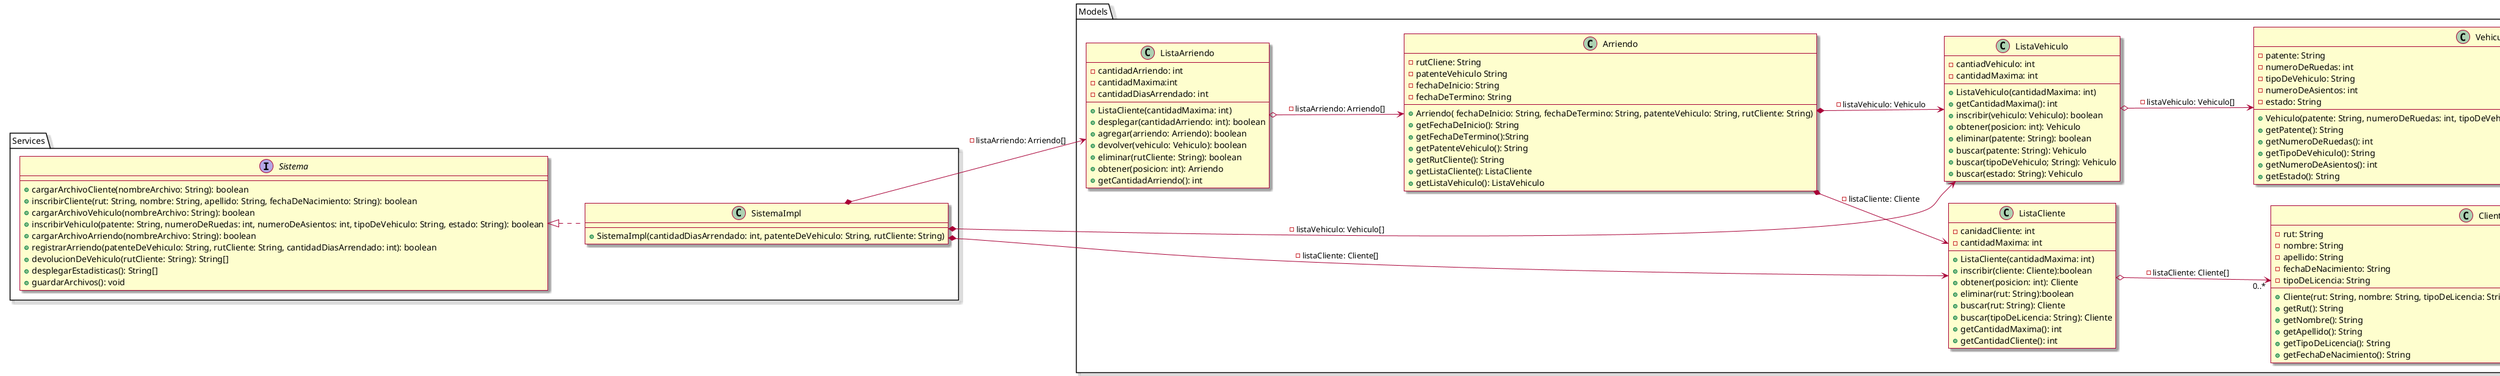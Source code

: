 @startuml
skin rose
!pragma useIntermediatePackages false
left to right direction

package Models {
    class Arriendo{
        -rutCliene: String
        -patenteVehiculo String
        -fechaDeInicio: String
        -fechaDeTermino: String
        +Arriendo( fechaDeInicio: String, fechaDeTermino: String, patenteVehiculo: String, rutCliente: String)
        +getFechaDeInicio(): String
        +getFechaDeTermino():String
        +getPatenteVehiculo(): String
        +getRutCliente(): String
        +getListaCliente(): ListaCliente
        +getListaVehiculo(): ListaVehiculo

    }

    class ListaArriendo{
        -cantidadArriendo: int
        -cantidadMaxima:int
        -cantidadDiasArrendado: int
        +ListaCliente(cantidadMaxima: int)
        +desplegar(cantidadArriendo: int): boolean
        +agregar(arriendo: Arriendo): boolean
        +devolver(vehiculo: Vehiculo): boolean
        +eliminar(rutCliente: String): boolean
        +obtener(posicion: int): Arriendo
        +getCantidadArriendo(): int

    }

    class Cliente {
        -rut: String
        -nombre: String
        -apellido: String
        -fechaDeNacimiento: String
        -tipoDeLicencia: String
        +Cliente(rut: String, nombre: String, tipoDeLicencia: String, fechaDeNacimiento: String, apellido: String)
        +getRut(): String
        +getNombre(): String
        +getApellido(): String
        +getTipoDeLicencia(): String
        +getFechaDeNacimiento(): String

    }

    class ListaCliente{
        -canidadCliente: int
        -cantidadMaxima: int
        +ListaCliente(cantidadMaxima: int)
        +inscribir(cliente: Cliente):boolean
        +obtener(posicion: int): Cliente
        +eliminar(rut: String):boolean
        +buscar(rut: String): Cliente
        +buscar(tipoDeLicencia: String): Cliente
        +getCantidadMaxima(): int
        +getCantidadCliente(): int
    }

    class Vehiculo{
        -patente: String
        -numeroDeRuedas: int
        -tipoDeVehiculo: String
        -numeroDeAsientos: int
        -estado: String
        +Vehiculo(patente: String, numeroDeRuedas: int, tipoDeVehiculo: String, numeroDeAsientos: int, estado: String)
        +getPatente(): String
        +getNumeroDeRuedas(): int
        +getTipoDeVehiculo(): String
        +getNumeroDeAsientos(): int
        +getEstado(): String
    }

    class ListaVehiculo{
        -cantiadVehiculo: int
        -cantidadMaxima: int
        +ListaVehiculo(cantidadMaxima: int)
        +getCantidadMaxima(): int
        +inscribir(vehiculo: Vehiculo): boolean
        +obtener(posicion: int): Vehiculo
        +eliminar(patente: String): boolean
        +buscar(patente: String): Vehiculo
        +buscar(tipoDeVehiculo; String): Vehiculo
        +buscar(estado: String): Vehiculo
    }
}

package Services {
    interface Sistema{
        +cargarArchivoCliente(nombreArchivo: String): boolean
        +inscribirCliente(rut: String, nombre: String, apellido: String, fechaDeNacimiento: String): boolean
        +cargarArchivoVehiculo(nombreArchivo: String): boolean
        +inscribirVehiculo(patente: String, numeroDeRuedas: int, numeroDeAsientos: int, tipoDeVehiculo: String, estado: String): boolean
        +cargarArchivoArriendo(nombreArchivo: String): boolean
        +registrarArriendo(patenteDeVehiculo: String, rutCliente: String, cantidadDiasArrendado: int): boolean
        +devolucionDeVehiculo(rutCliente: String): String[]
        +desplegarEstadisticas(): String[]
        +guardarArchivos(): void
    }

    class SistemaImpl{
        +SistemaImpl(cantidadDiasArrendado: int, patenteDeVehiculo: String, rutCliente: String)

    }
}



Sistema <|.. SistemaImpl
SistemaImpl *--> ListaArriendo: -listaArriendo: Arriendo[]
SistemaImpl *--> ListaCliente: -listaCliente: Cliente[]
SistemaImpl*--> ListaVehiculo: -listaVehiculo: Vehiculo[]


ListaArriendo o--> Arriendo: -listaArriendo: Arriendo[]
ListaCliente o--> "0..*"Cliente: -listaCliente: Cliente[]
ListaVehiculo o--> Vehiculo: -listaVehiculo: Vehiculo[]
Arriendo *--> ListaCliente: -listaCliente: Cliente
Arriendo *--> ListaVehiculo: -listaVehiculo: Vehiculo

@enduml